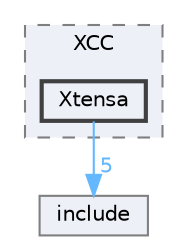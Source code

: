 digraph "D:/Projects/Raspberrypi_pico/pico_freertos_final/freertos_pico2/pico_freertos/FreeRTOS-Kernel/portable/ThirdParty/XCC/Xtensa"
{
 // LATEX_PDF_SIZE
  bgcolor="transparent";
  edge [fontname=Helvetica,fontsize=10,labelfontname=Helvetica,labelfontsize=10];
  node [fontname=Helvetica,fontsize=10,shape=box,height=0.2,width=0.4];
  compound=true
  subgraph clusterdir_741c19d38c398978251786f840315afd {
    graph [ bgcolor="#edf0f7", pencolor="grey50", label="XCC", fontname=Helvetica,fontsize=10 style="filled,dashed", URL="dir_741c19d38c398978251786f840315afd.html",tooltip=""]
  dir_985e08ec2f2608ecb3f7a44994fbe023 [label="Xtensa", fillcolor="#edf0f7", color="grey25", style="filled,bold", URL="dir_985e08ec2f2608ecb3f7a44994fbe023.html",tooltip=""];
  }
  dir_c69ece34c3f150cb2c6f1098178b172a [label="include", fillcolor="#edf0f7", color="grey50", style="filled", URL="dir_c69ece34c3f150cb2c6f1098178b172a.html",tooltip=""];
  dir_985e08ec2f2608ecb3f7a44994fbe023->dir_c69ece34c3f150cb2c6f1098178b172a [headlabel="5", labeldistance=1.5 headhref="dir_000254_000125.html" href="dir_000254_000125.html" color="steelblue1" fontcolor="steelblue1"];
}
